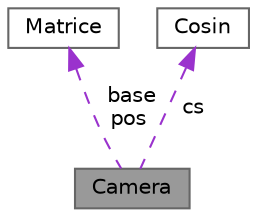 digraph "Camera"
{
 // LATEX_PDF_SIZE
  bgcolor="transparent";
  edge [fontname=Helvetica,fontsize=10,labelfontname=Helvetica,labelfontsize=10];
  node [fontname=Helvetica,fontsize=10,shape=box,height=0.2,width=0.4];
  Node1 [label="Camera",height=0.2,width=0.4,color="gray40", fillcolor="grey60", style="filled", fontcolor="black",tooltip="classe Camera"];
  Node2 -> Node1 [dir="back",color="darkorchid3",style="dashed",label=" base\npos" ];
  Node2 [label="Matrice",height=0.2,width=0.4,color="gray40", fillcolor="white", style="filled",URL="$classMatrice.html",tooltip="classe Matrice"];
  Node3 -> Node1 [dir="back",color="darkorchid3",style="dashed",label=" cs" ];
  Node3 [label="Cosin",height=0.2,width=0.4,color="gray40", fillcolor="white", style="filled",URL="$classCosin.html",tooltip="classe Cosin"];
}
